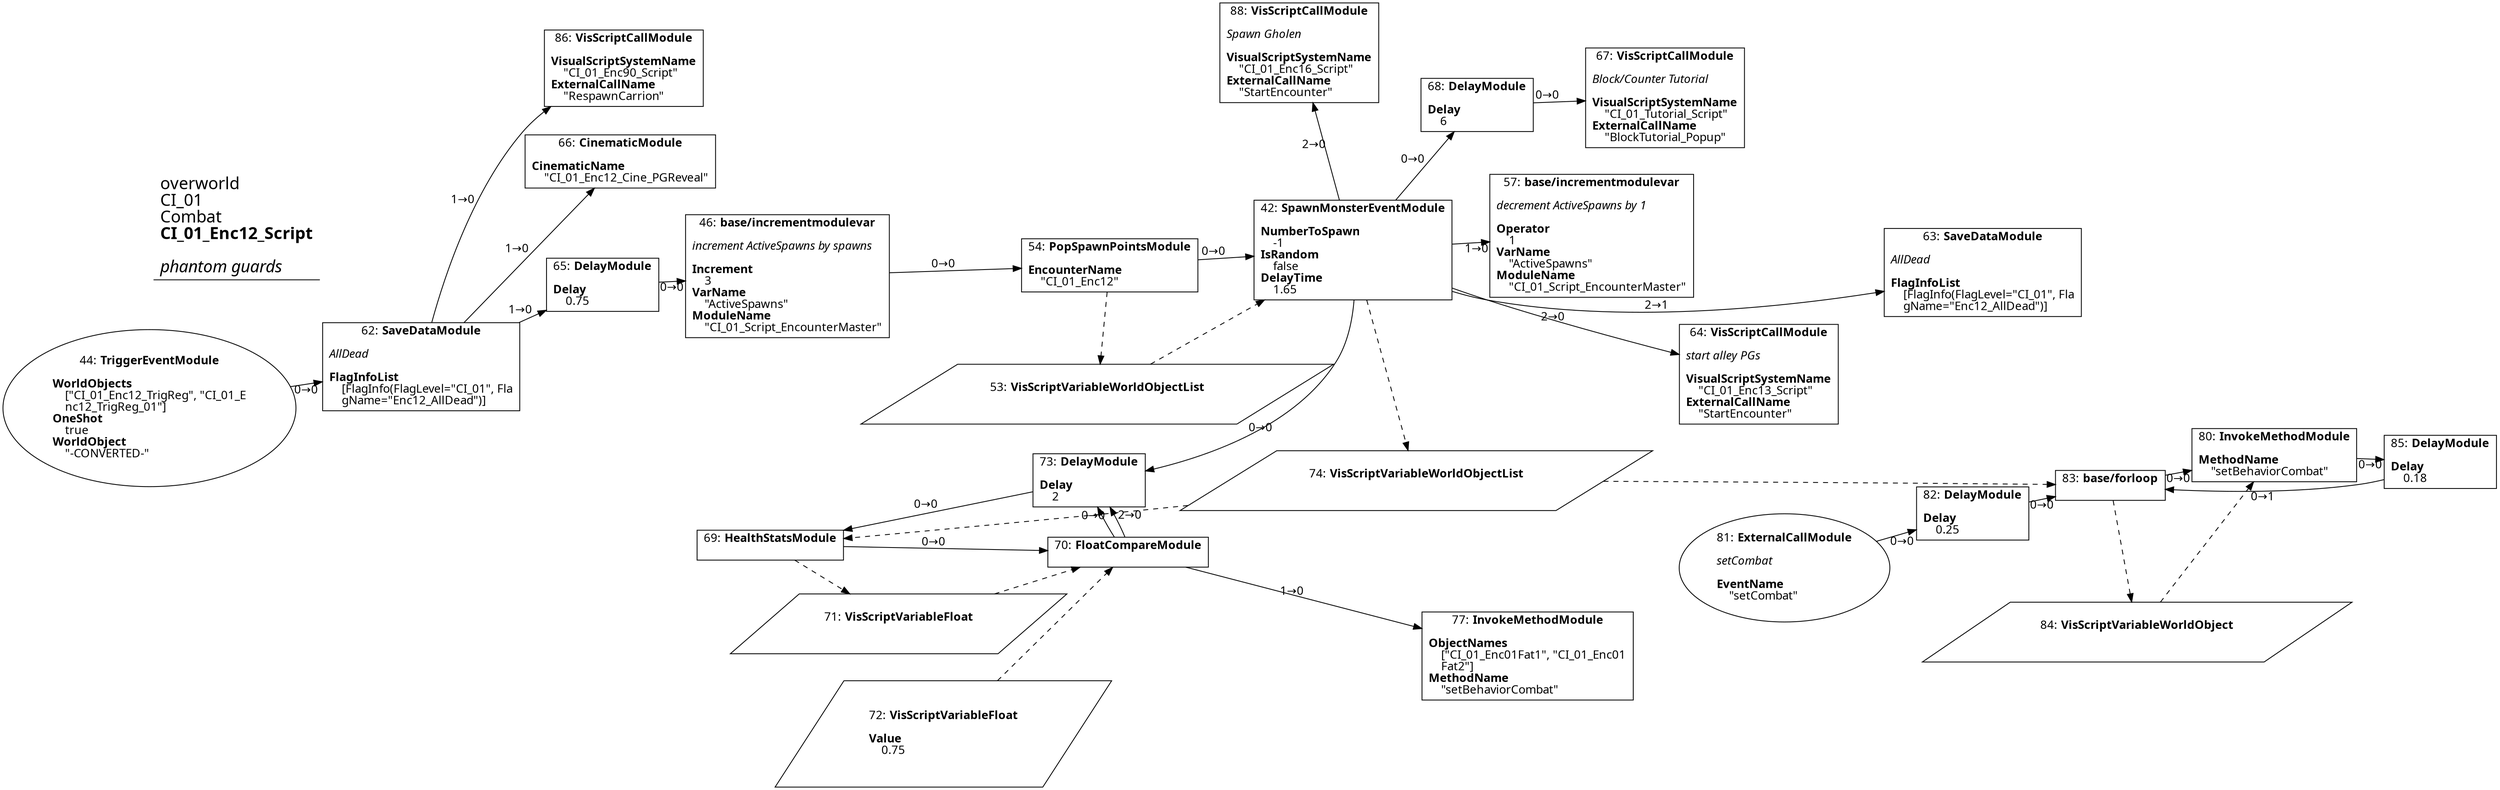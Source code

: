 digraph {
    layout = fdp;
    overlap = prism;
    sep = "+16";
    splines = spline;

    node [ shape = box ];

    graph [ fontname = "Segoe UI" ];
    node [ fontname = "Segoe UI" ];
    edge [ fontname = "Segoe UI" ];

    42 [ label = <42: <b>SpawnMonsterEventModule</b><br/><br/><b>NumberToSpawn</b><br align="left"/>    -1<br align="left"/><b>IsRandom</b><br align="left"/>    false<br align="left"/><b>DelayTime</b><br align="left"/>    1.65<br align="left"/>> ];
    42 [ pos = "1.3540001,-0.19500001!" ];
    42 -> 57 [ label = "1→0" ];
    42 -> 64 [ label = "2→0" ];
    42 -> 68 [ label = "0→0" ];
    42 -> 73 [ label = "0→0" ];
    42 -> 63 [ label = "2→1" ];
    42 -> 88 [ label = "2→0" ];
    53 -> 42 [ style = dashed ];
    42 -> 74 [ style = dashed ];

    44 [ label = <44: <b>TriggerEventModule</b><br/><br/><b>WorldObjects</b><br align="left"/>    [&quot;CI_01_Enc12_TrigReg&quot;, &quot;CI_01_E<br align="left"/>    nc12_TrigReg_01&quot;]<br align="left"/><b>OneShot</b><br align="left"/>    true<br align="left"/><b>WorldObject</b><br align="left"/>    &quot;-CONVERTED-&quot;<br align="left"/>> ];
    44 [ shape = oval ]
    44 [ pos = "-0.095000006,-0.23500001!" ];
    44 -> 62 [ label = "0→0" ];

    46 [ label = <46: <b>base/incrementmodulevar</b><br/><br/><i>increment ActiveSpawns by spawns<br align="left"/></i><br align="left"/><b>Increment</b><br align="left"/>    3<br align="left"/><b>VarName</b><br align="left"/>    &quot;ActiveSpawns&quot;<br align="left"/><b>ModuleName</b><br align="left"/>    &quot;CI_01_Script_EncounterMaster&quot;<br align="left"/>> ];
    46 [ pos = "0.85200006,-0.194!" ];
    46 -> 54 [ label = "0→0" ];

    53 [ label = <53: <b>VisScriptVariableWorldObjectList</b><br/><br/>> ];
    53 [ shape = parallelogram ]
    53 [ pos = "1.1290001,-0.33!" ];

    54 [ label = <54: <b>PopSpawnPointsModule</b><br/><br/><b>EncounterName</b><br align="left"/>    &quot;CI_01_Enc12&quot;<br align="left"/>> ];
    54 [ pos = "1.0990001,-0.19700001!" ];
    54 -> 42 [ label = "0→0" ];
    54 -> 53 [ style = dashed ];

    57 [ label = <57: <b>base/incrementmodulevar</b><br/><br/><i>decrement ActiveSpawns by 1<br align="left"/></i><br align="left"/><b>Operator</b><br align="left"/>    1<br align="left"/><b>VarName</b><br align="left"/>    &quot;ActiveSpawns&quot;<br align="left"/><b>ModuleName</b><br align="left"/>    &quot;CI_01_Script_EncounterMaster&quot;<br align="left"/>> ];
    57 [ pos = "1.6610001,-0.216!" ];

    62 [ label = <62: <b>SaveDataModule</b><br/><br/><i>AllDead<br align="left"/></i><br align="left"/><b>FlagInfoList</b><br align="left"/>    [FlagInfo(FlagLevel=&quot;CI_01&quot;, Fla<br align="left"/>    gName=&quot;Enc12_AllDead&quot;)]<br align="left"/>> ];
    62 [ pos = "0.2,-0.23300001!" ];
    62 -> 86 [ label = "1→0" ];
    62 -> 66 [ label = "1→0" ];
    62 -> 65 [ label = "1→0" ];

    63 [ label = <63: <b>SaveDataModule</b><br/><br/><i>AllDead<br align="left"/></i><br align="left"/><b>FlagInfoList</b><br align="left"/>    [FlagInfo(FlagLevel=&quot;CI_01&quot;, Fla<br align="left"/>    gName=&quot;Enc12_AllDead&quot;)]<br align="left"/>> ];
    63 [ pos = "1.932,-0.26500002!" ];

    64 [ label = <64: <b>VisScriptCallModule</b><br/><br/><i>start alley PGs<br align="left"/></i><br align="left"/><b>VisualScriptSystemName</b><br align="left"/>    &quot;CI_01_Enc13_Script&quot;<br align="left"/><b>ExternalCallName</b><br align="left"/>    &quot;StartEncounter&quot;<br align="left"/>> ];
    64 [ pos = "1.6530001,-0.354!" ];

    65 [ label = <65: <b>DelayModule</b><br/><br/><b>Delay</b><br align="left"/>    0.75<br align="left"/>> ];
    65 [ pos = "0.679,-0.19100001!" ];
    65 -> 46 [ label = "0→0" ];

    66 [ label = <66: <b>CinematicModule</b><br/><br/><b>CinematicName</b><br align="left"/>    &quot;CI_01_Enc12_Cine_PGReveal&quot;<br align="left"/>> ];
    66 [ pos = "0.67300004,-0.012!" ];

    67 [ label = <67: <b>VisScriptCallModule</b><br/><br/><i>Block/Counter Tutorial<br align="left"/></i><br align="left"/><b>VisualScriptSystemName</b><br align="left"/>    &quot;CI_01_Tutorial_Script&quot;<br align="left"/><b>ExternalCallName</b><br align="left"/>    &quot;BlockTutorial_Popup&quot;<br align="left"/>> ];
    67 [ pos = "1.812,-0.008!" ];

    68 [ label = <68: <b>DelayModule</b><br/><br/><b>Delay</b><br align="left"/>    6<br align="left"/>> ];
    68 [ pos = "1.6660001,-0.008!" ];
    68 -> 67 [ label = "0→0" ];

    69 [ label = <69: <b>HealthStatsModule</b><br/><br/>> ];
    69 [ pos = "0.95800006,-0.60400003!" ];
    69 -> 70 [ label = "0→0" ];
    74 -> 69 [ style = dashed ];
    69 -> 71 [ style = dashed ];

    70 [ label = <70: <b>FloatCompareModule</b><br/><br/>> ];
    70 [ pos = "1.2750001,-0.605!" ];
    70 -> 73 [ label = "0→0" ];
    70 -> 73 [ label = "2→0" ];
    70 -> 77 [ label = "1→0" ];
    71 -> 70 [ style = dashed ];
    72 -> 70 [ style = dashed ];

    71 [ label = <71: <b>VisScriptVariableFloat</b><br/><br/>> ];
    71 [ shape = parallelogram ]
    71 [ pos = "1.139,-0.694!" ];

    72 [ label = <72: <b>VisScriptVariableFloat</b><br/><br/><b>Value</b><br align="left"/>    0.75<br align="left"/>> ];
    72 [ shape = parallelogram ]
    72 [ pos = "1.144,-0.772!" ];

    73 [ label = <73: <b>DelayModule</b><br/><br/><b>Delay</b><br align="left"/>    2<br align="left"/>> ];
    73 [ pos = "1.182,-0.446!" ];
    73 -> 69 [ label = "0→0" ];

    74 [ label = <74: <b>VisScriptVariableWorldObjectList</b><br/><br/>> ];
    74 [ shape = parallelogram ]
    74 [ pos = "1.4100001,-0.40800002!" ];

    77 [ label = <77: <b>InvokeMethodModule</b><br/><br/><b>ObjectNames</b><br align="left"/>    [&quot;CI_01_Enc01Fat1&quot;, &quot;CI_01_Enc01<br align="left"/>    Fat2&quot;]<br align="left"/><b>MethodName</b><br align="left"/>    &quot;setBehaviorCombat&quot;<br align="left"/>> ];
    77 [ pos = "1.5100001,-0.656!" ];

    80 [ label = <80: <b>InvokeMethodModule</b><br/><br/><b>MethodName</b><br align="left"/>    &quot;setBehaviorCombat&quot;<br align="left"/>> ];
    80 [ pos = "2.3390002,-0.469!" ];
    80 -> 85 [ label = "0→0" ];
    84 -> 80 [ style = dashed ];

    81 [ label = <81: <b>ExternalCallModule</b><br/><br/><i>setCombat<br align="left"/></i><br align="left"/><b>EventName</b><br align="left"/>    &quot;setCombat&quot;<br align="left"/>> ];
    81 [ shape = oval ]
    81 [ pos = "1.7750001,-0.476!" ];
    81 -> 82 [ label = "0→0" ];

    82 [ label = <82: <b>DelayModule</b><br/><br/><b>Delay</b><br align="left"/>    0.25<br align="left"/>> ];
    82 [ pos = "1.9860001,-0.46500003!" ];
    82 -> 83 [ label = "0→0" ];

    83 [ label = <83: <b>base/forloop</b><br/><br/>> ];
    83 [ pos = "2.16,-0.469!" ];
    83 -> 80 [ label = "0→0" ];
    74 -> 83 [ style = dashed ];
    83 -> 84 [ style = dashed ];

    84 [ label = <84: <b>VisScriptVariableWorldObject</b><br/><br/>> ];
    84 [ shape = parallelogram ]
    84 [ pos = "2.161,-0.605!" ];

    85 [ label = <85: <b>DelayModule</b><br/><br/><b>Delay</b><br align="left"/>    0.18<br align="left"/>> ];
    85 [ pos = "2.559,-0.469!" ];
    85 -> 83 [ label = "0→1" ];

    86 [ label = <86: <b>VisScriptCallModule</b><br/><br/><b>VisualScriptSystemName</b><br align="left"/>    &quot;CI_01_Enc90_Script&quot;<br align="left"/><b>ExternalCallName</b><br align="left"/>    &quot;RespawnCarrion&quot;<br align="left"/>> ];
    86 [ pos = "0.674,0.061000004!" ];

    88 [ label = <88: <b>VisScriptCallModule</b><br/><br/><i>Spawn Gholen<br align="left"/></i><br align="left"/><b>VisualScriptSystemName</b><br align="left"/>    &quot;CI_01_Enc16_Script&quot;<br align="left"/><b>ExternalCallName</b><br align="left"/>    &quot;StartEncounter&quot;<br align="left"/>> ];
    88 [ pos = "1.519,0.038000003!" ];

    title [ pos = "-0.096,0.062000003!" ];
    title [ shape = underline ];
    title [ label = <<font point-size="20">overworld<br align="left"/>CI_01<br align="left"/>Combat<br align="left"/><b>CI_01_Enc12_Script</b><br align="left"/><br/><i>phantom guards</i><br align="left"/></font>> ];
}
